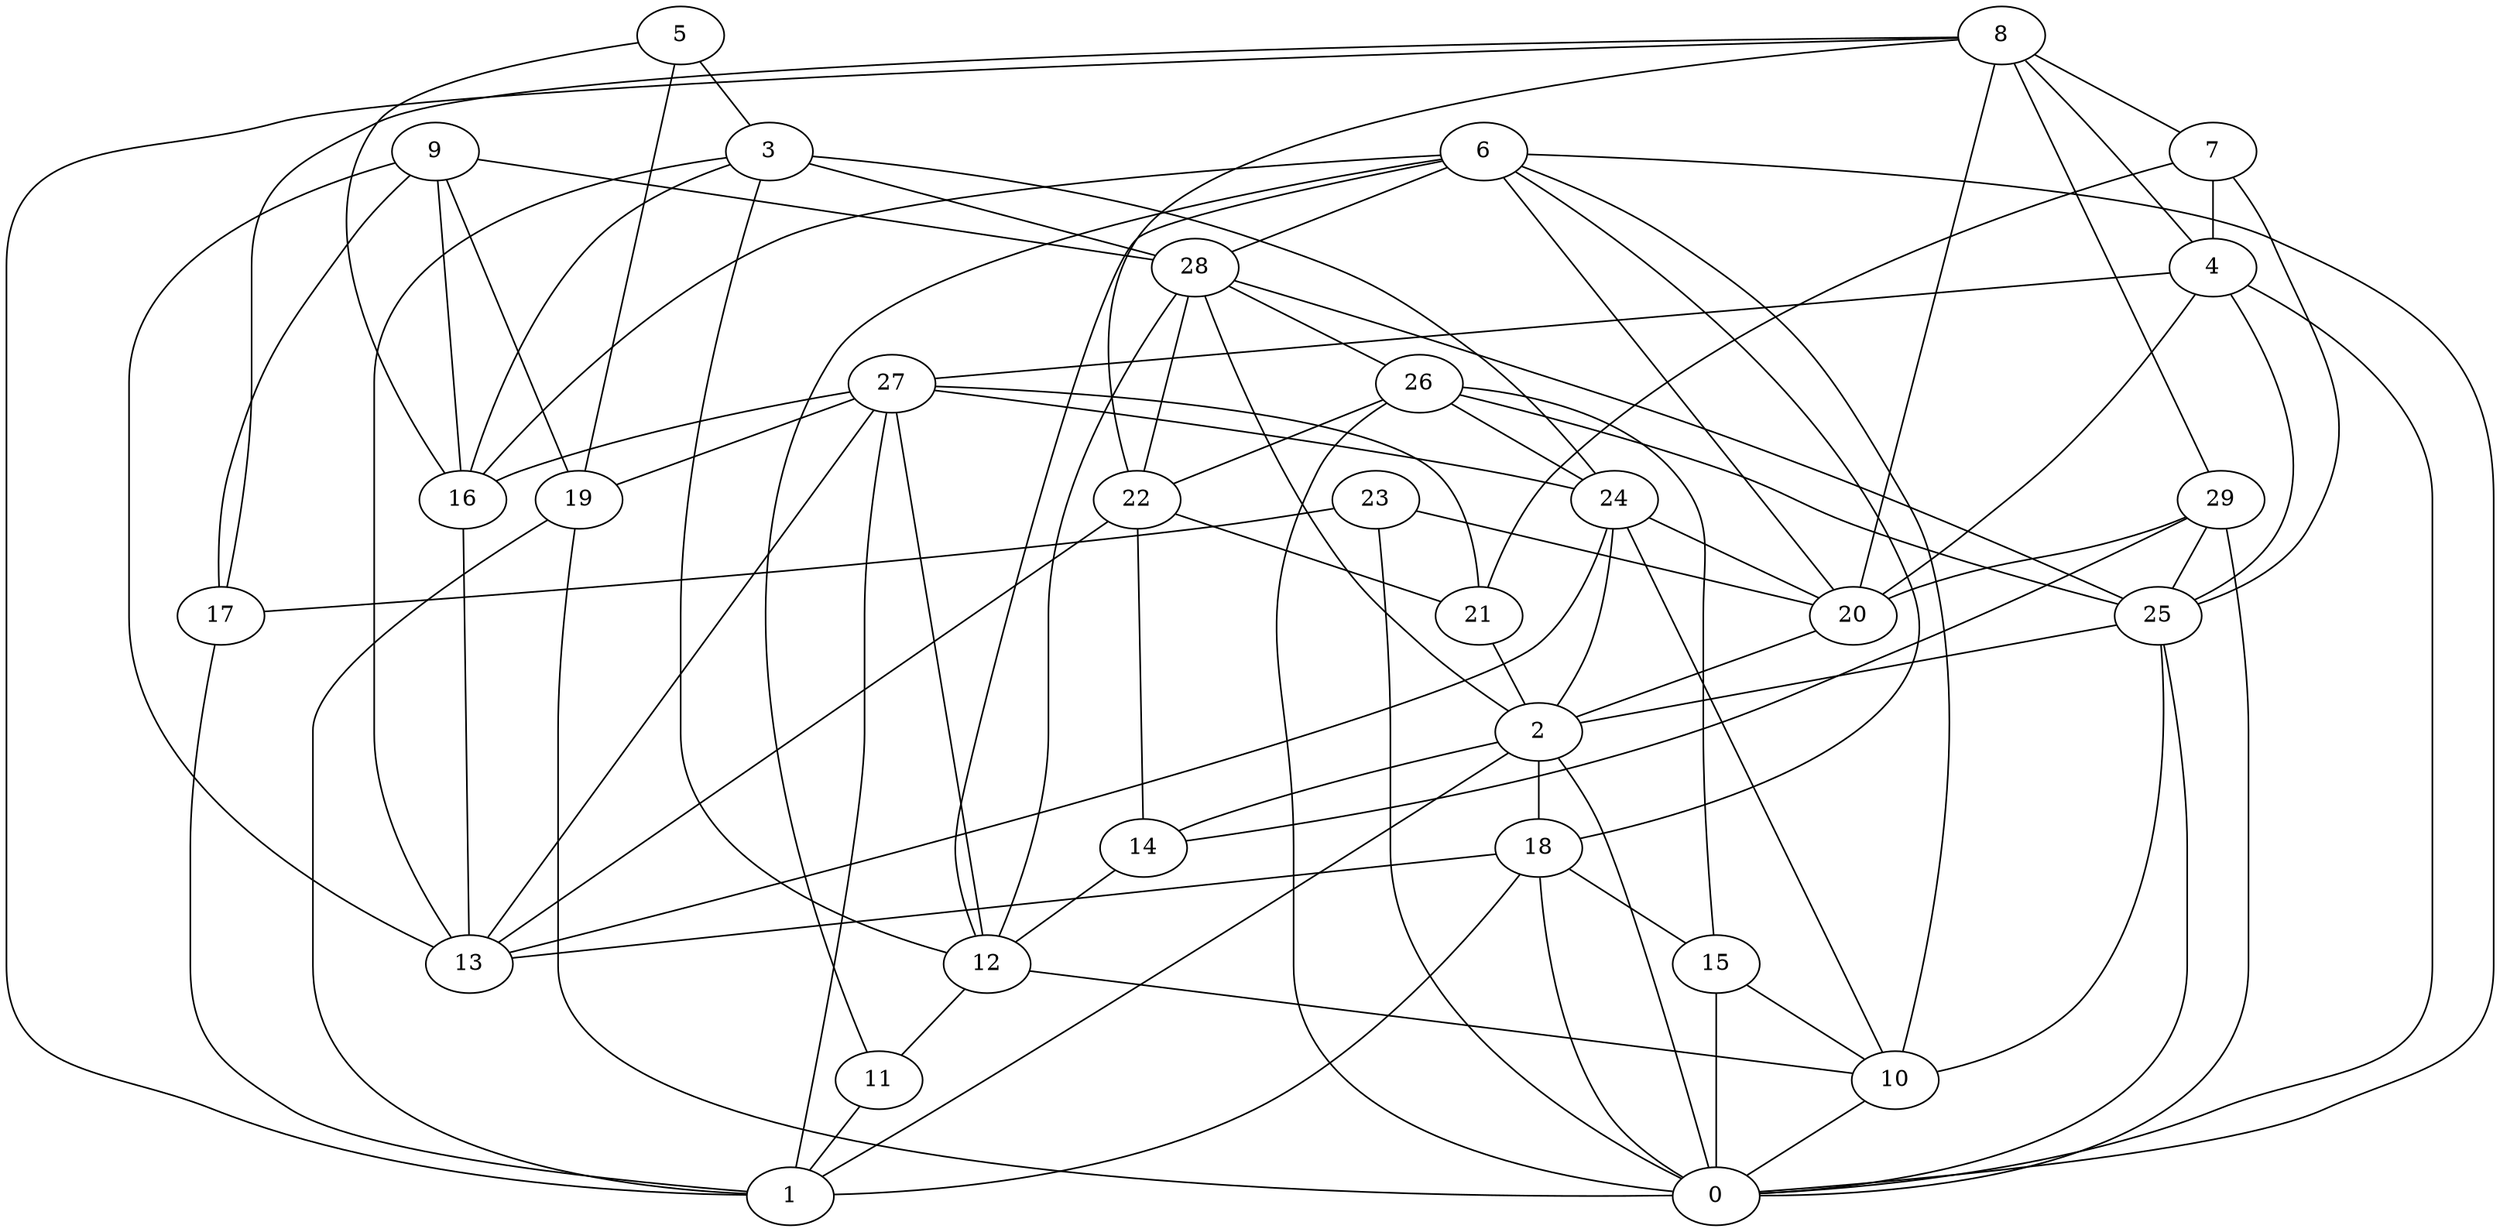 digraph GG_graph {

subgraph G_graph {
edge [color = black]
"20" -> "2" [dir = none]
"22" -> "21" [dir = none]
"22" -> "14" [dir = none]
"9" -> "13" [dir = none]
"9" -> "19" [dir = none]
"9" -> "17" [dir = none]
"9" -> "28" [dir = none]
"9" -> "16" [dir = none]
"7" -> "25" [dir = none]
"7" -> "4" [dir = none]
"7" -> "21" [dir = none]
"10" -> "0" [dir = none]
"27" -> "19" [dir = none]
"27" -> "21" [dir = none]
"27" -> "24" [dir = none]
"27" -> "13" [dir = none]
"27" -> "1" [dir = none]
"27" -> "12" [dir = none]
"27" -> "16" [dir = none]
"15" -> "0" [dir = none]
"15" -> "10" [dir = none]
"29" -> "0" [dir = none]
"29" -> "14" [dir = none]
"29" -> "20" [dir = none]
"29" -> "25" [dir = none]
"8" -> "17" [dir = none]
"8" -> "4" [dir = none]
"8" -> "22" [dir = none]
"8" -> "1" [dir = none]
"8" -> "20" [dir = none]
"8" -> "7" [dir = none]
"8" -> "29" [dir = none]
"16" -> "13" [dir = none]
"18" -> "1" [dir = none]
"18" -> "0" [dir = none]
"18" -> "15" [dir = none]
"18" -> "13" [dir = none]
"11" -> "1" [dir = none]
"5" -> "19" [dir = none]
"5" -> "3" [dir = none]
"5" -> "16" [dir = none]
"4" -> "0" [dir = none]
"4" -> "25" [dir = none]
"4" -> "20" [dir = none]
"4" -> "27" [dir = none]
"12" -> "10" [dir = none]
"12" -> "11" [dir = none]
"24" -> "13" [dir = none]
"24" -> "20" [dir = none]
"24" -> "10" [dir = none]
"25" -> "2" [dir = none]
"25" -> "10" [dir = none]
"25" -> "0" [dir = none]
"2" -> "0" [dir = none]
"2" -> "14" [dir = none]
"2" -> "18" [dir = none]
"2" -> "1" [dir = none]
"14" -> "12" [dir = none]
"26" -> "22" [dir = none]
"26" -> "15" [dir = none]
"26" -> "0" [dir = none]
"26" -> "25" [dir = none]
"26" -> "24" [dir = none]
"28" -> "12" [dir = none]
"28" -> "22" [dir = none]
"28" -> "2" [dir = none]
"28" -> "26" [dir = none]
"28" -> "25" [dir = none]
"17" -> "1" [dir = none]
"3" -> "13" [dir = none]
"3" -> "16" [dir = none]
"3" -> "28" [dir = none]
"3" -> "24" [dir = none]
"3" -> "12" [dir = none]
"6" -> "16" [dir = none]
"6" -> "20" [dir = none]
"6" -> "28" [dir = none]
"6" -> "12" [dir = none]
"6" -> "0" [dir = none]
"6" -> "10" [dir = none]
"6" -> "11" [dir = none]
"19" -> "1" [dir = none]
"19" -> "0" [dir = none]
"21" -> "2" [dir = none]
"23" -> "20" [dir = none]
"23" -> "17" [dir = none]
"23" -> "0" [dir = none]
"6" -> "18" [dir = none]
"24" -> "2" [dir = none]
"22" -> "13" [dir = none]
}

}
